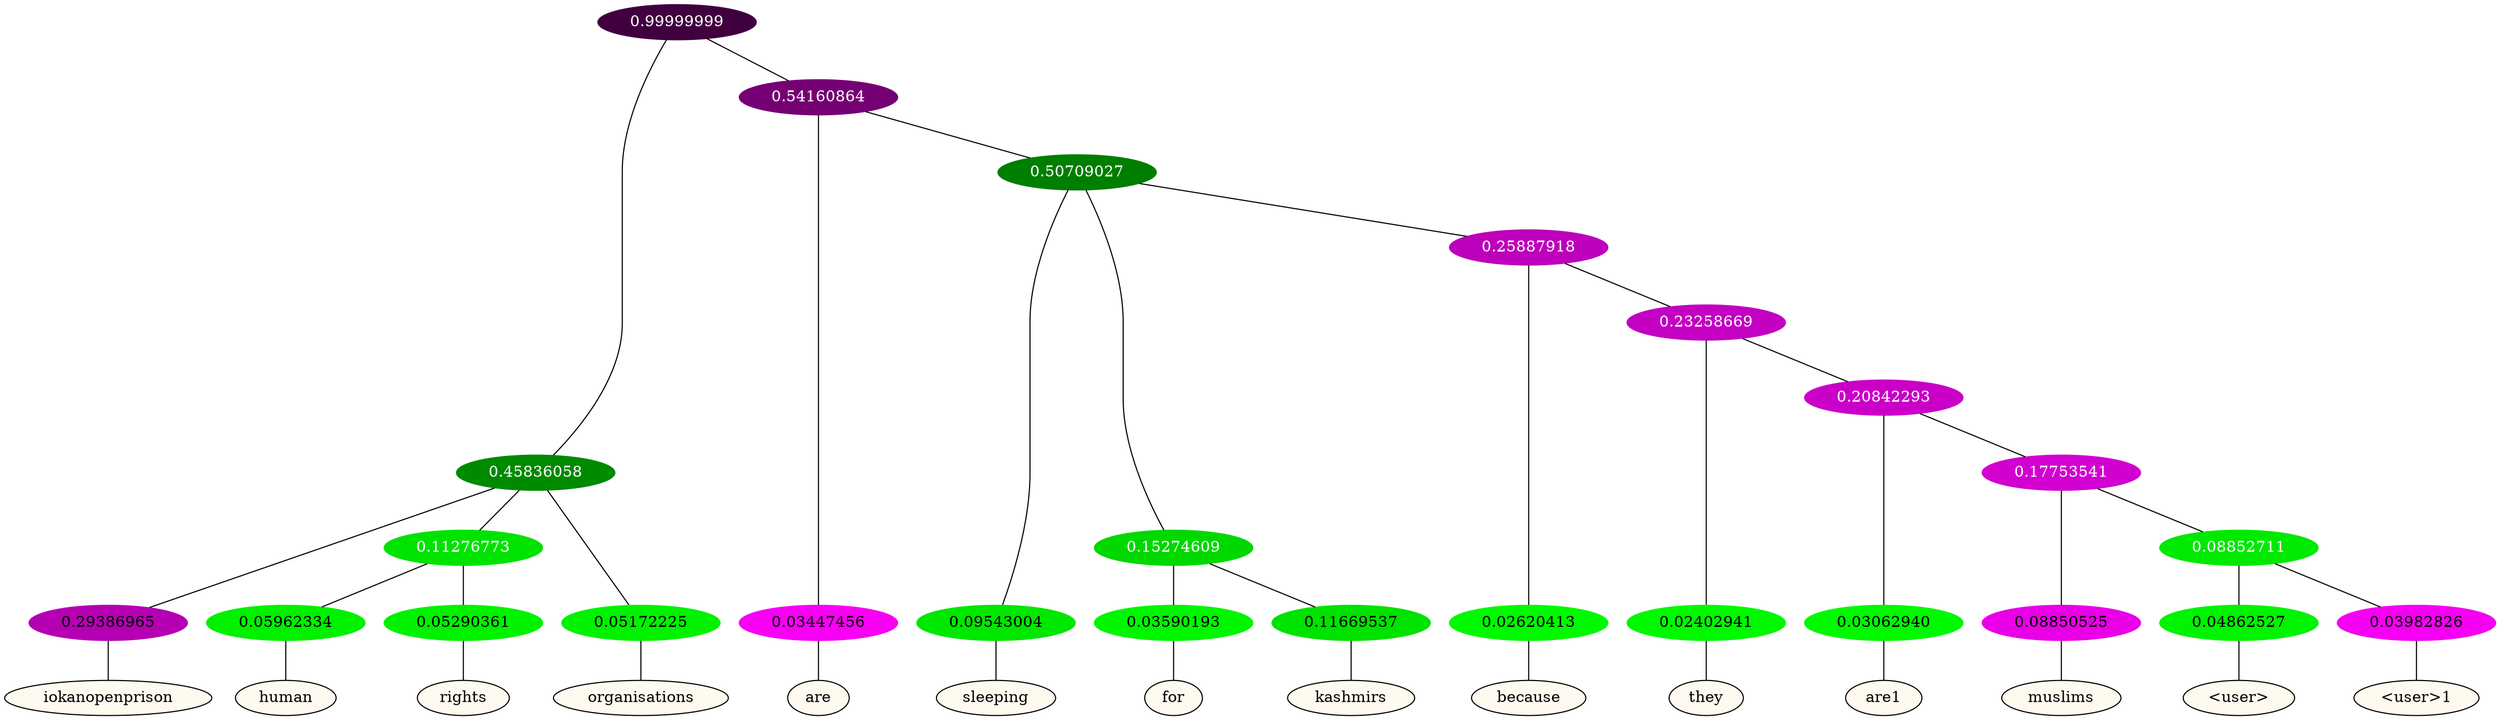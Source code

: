 graph {
	node [format=png height=0.15 nodesep=0.001 ordering=out overlap=prism overlap_scaling=0.01 ranksep=0.001 ratio=0.2 style=filled width=0.15]
	{
		rank=same
		a_w_3 [label=iokanopenprison color=black fillcolor=floralwhite style="filled,solid"]
		a_w_8 [label=human color=black fillcolor=floralwhite style="filled,solid"]
		a_w_9 [label=rights color=black fillcolor=floralwhite style="filled,solid"]
		a_w_5 [label=organisations color=black fillcolor=floralwhite style="filled,solid"]
		a_w_6 [label=are color=black fillcolor=floralwhite style="filled,solid"]
		a_w_10 [label=sleeping color=black fillcolor=floralwhite style="filled,solid"]
		a_w_13 [label=for color=black fillcolor=floralwhite style="filled,solid"]
		a_w_14 [label=kashmirs color=black fillcolor=floralwhite style="filled,solid"]
		a_w_15 [label=because color=black fillcolor=floralwhite style="filled,solid"]
		a_w_17 [label=they color=black fillcolor=floralwhite style="filled,solid"]
		a_w_19 [label=are1 color=black fillcolor=floralwhite style="filled,solid"]
		a_w_21 [label=muslims color=black fillcolor=floralwhite style="filled,solid"]
		a_w_23 [label="\<user\>" color=black fillcolor=floralwhite style="filled,solid"]
		a_w_24 [label="\<user\>1" color=black fillcolor=floralwhite style="filled,solid"]
	}
	a_n_3 -- a_w_3
	a_n_8 -- a_w_8
	a_n_9 -- a_w_9
	a_n_5 -- a_w_5
	a_n_6 -- a_w_6
	a_n_10 -- a_w_10
	a_n_13 -- a_w_13
	a_n_14 -- a_w_14
	a_n_15 -- a_w_15
	a_n_17 -- a_w_17
	a_n_19 -- a_w_19
	a_n_21 -- a_w_21
	a_n_23 -- a_w_23
	a_n_24 -- a_w_24
	{
		rank=same
		a_n_3 [label=0.29386965 color="0.835 1.000 0.706" fontcolor=black]
		a_n_8 [label=0.05962334 color="0.334 1.000 0.940" fontcolor=black]
		a_n_9 [label=0.05290361 color="0.334 1.000 0.947" fontcolor=black]
		a_n_5 [label=0.05172225 color="0.334 1.000 0.948" fontcolor=black]
		a_n_6 [label=0.03447456 color="0.835 1.000 0.966" fontcolor=black]
		a_n_10 [label=0.09543004 color="0.334 1.000 0.905" fontcolor=black]
		a_n_13 [label=0.03590193 color="0.334 1.000 0.964" fontcolor=black]
		a_n_14 [label=0.11669537 color="0.334 1.000 0.883" fontcolor=black]
		a_n_15 [label=0.02620413 color="0.334 1.000 0.974" fontcolor=black]
		a_n_17 [label=0.02402941 color="0.334 1.000 0.976" fontcolor=black]
		a_n_19 [label=0.03062940 color="0.334 1.000 0.969" fontcolor=black]
		a_n_21 [label=0.08850525 color="0.835 1.000 0.911" fontcolor=black]
		a_n_23 [label=0.04862527 color="0.334 1.000 0.951" fontcolor=black]
		a_n_24 [label=0.03982826 color="0.835 1.000 0.960" fontcolor=black]
	}
	a_n_0 [label=0.99999999 color="0.835 1.000 0.250" fontcolor=grey99]
	a_n_1 [label=0.45836058 color="0.334 1.000 0.542" fontcolor=grey99]
	a_n_0 -- a_n_1
	a_n_2 [label=0.54160864 color="0.835 1.000 0.458" fontcolor=grey99]
	a_n_0 -- a_n_2
	a_n_1 -- a_n_3
	a_n_4 [label=0.11276773 color="0.334 1.000 0.887" fontcolor=grey99]
	a_n_1 -- a_n_4
	a_n_1 -- a_n_5
	a_n_2 -- a_n_6
	a_n_7 [label=0.50709027 color="0.334 1.000 0.493" fontcolor=grey99]
	a_n_2 -- a_n_7
	a_n_4 -- a_n_8
	a_n_4 -- a_n_9
	a_n_7 -- a_n_10
	a_n_11 [label=0.15274609 color="0.334 1.000 0.847" fontcolor=grey99]
	a_n_7 -- a_n_11
	a_n_12 [label=0.25887918 color="0.835 1.000 0.741" fontcolor=grey99]
	a_n_7 -- a_n_12
	a_n_11 -- a_n_13
	a_n_11 -- a_n_14
	a_n_12 -- a_n_15
	a_n_16 [label=0.23258669 color="0.835 1.000 0.767" fontcolor=grey99]
	a_n_12 -- a_n_16
	a_n_16 -- a_n_17
	a_n_18 [label=0.20842293 color="0.835 1.000 0.792" fontcolor=grey99]
	a_n_16 -- a_n_18
	a_n_18 -- a_n_19
	a_n_20 [label=0.17753541 color="0.835 1.000 0.822" fontcolor=grey99]
	a_n_18 -- a_n_20
	a_n_20 -- a_n_21
	a_n_22 [label=0.08852711 color="0.334 1.000 0.911" fontcolor=grey99]
	a_n_20 -- a_n_22
	a_n_22 -- a_n_23
	a_n_22 -- a_n_24
}
